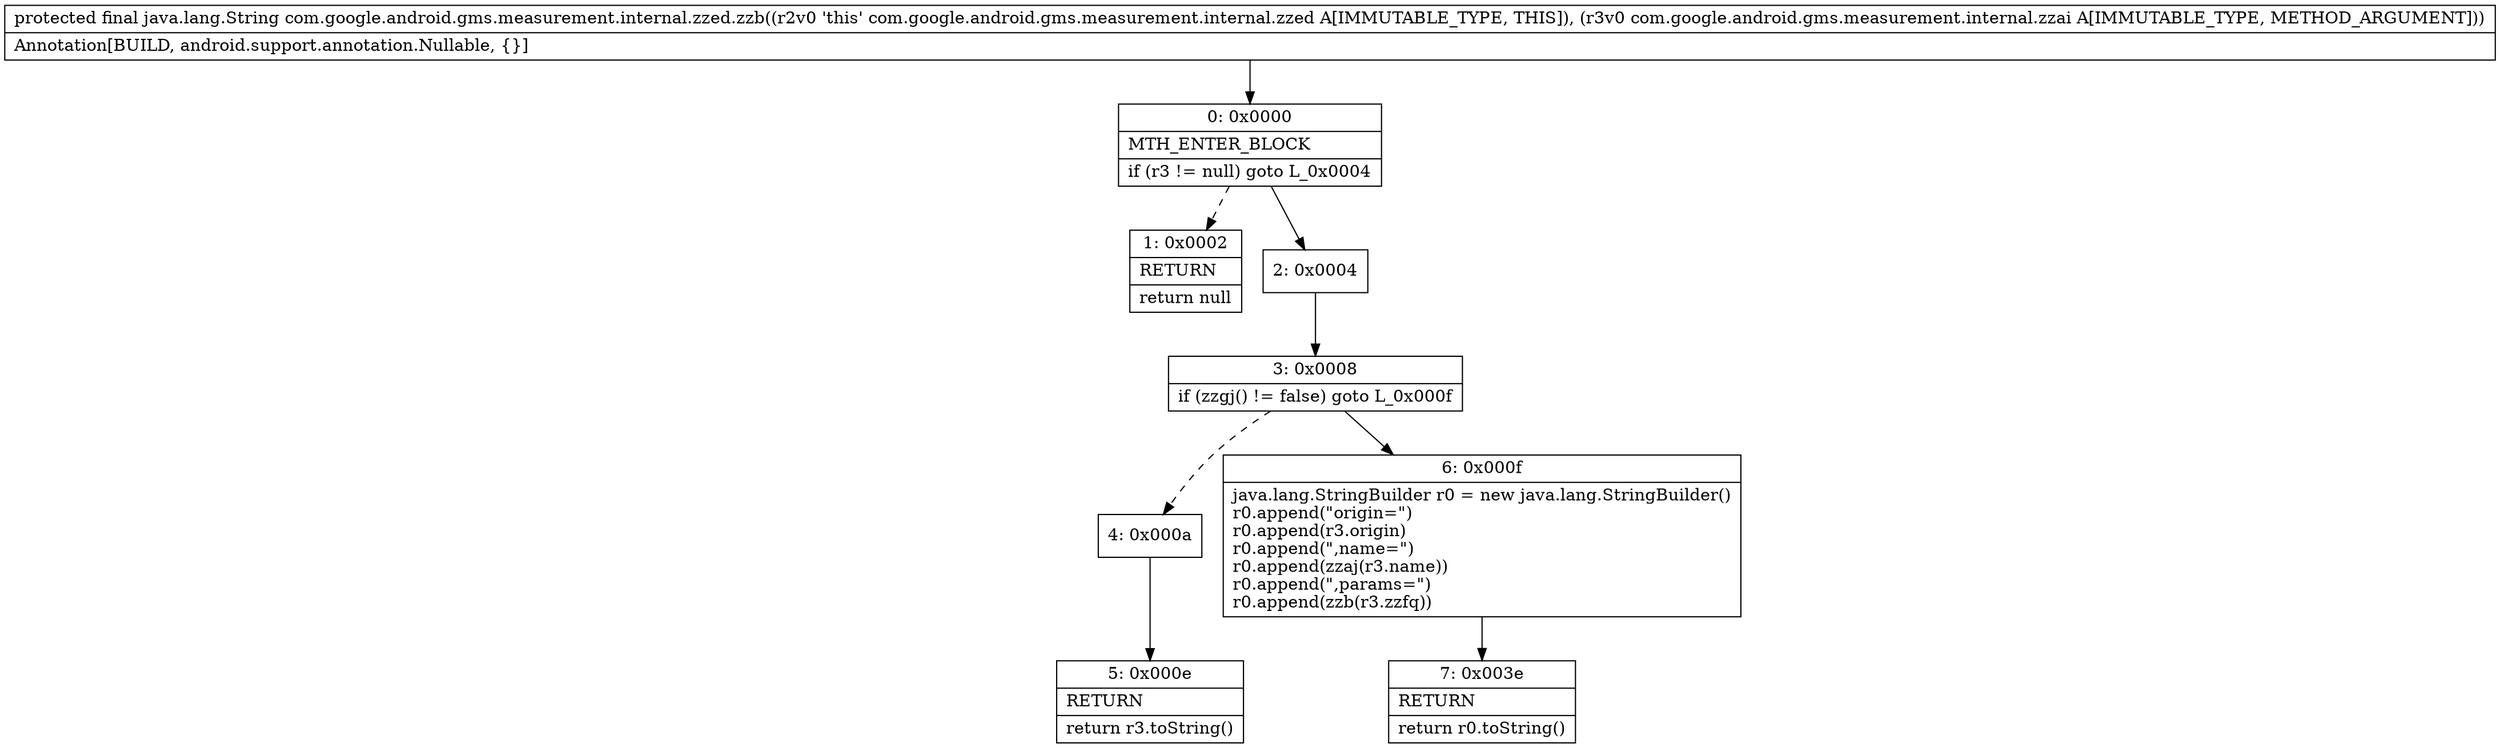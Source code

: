digraph "CFG forcom.google.android.gms.measurement.internal.zzed.zzb(Lcom\/google\/android\/gms\/measurement\/internal\/zzai;)Ljava\/lang\/String;" {
Node_0 [shape=record,label="{0\:\ 0x0000|MTH_ENTER_BLOCK\l|if (r3 != null) goto L_0x0004\l}"];
Node_1 [shape=record,label="{1\:\ 0x0002|RETURN\l|return null\l}"];
Node_2 [shape=record,label="{2\:\ 0x0004}"];
Node_3 [shape=record,label="{3\:\ 0x0008|if (zzgj() != false) goto L_0x000f\l}"];
Node_4 [shape=record,label="{4\:\ 0x000a}"];
Node_5 [shape=record,label="{5\:\ 0x000e|RETURN\l|return r3.toString()\l}"];
Node_6 [shape=record,label="{6\:\ 0x000f|java.lang.StringBuilder r0 = new java.lang.StringBuilder()\lr0.append(\"origin=\")\lr0.append(r3.origin)\lr0.append(\",name=\")\lr0.append(zzaj(r3.name))\lr0.append(\",params=\")\lr0.append(zzb(r3.zzfq))\l}"];
Node_7 [shape=record,label="{7\:\ 0x003e|RETURN\l|return r0.toString()\l}"];
MethodNode[shape=record,label="{protected final java.lang.String com.google.android.gms.measurement.internal.zzed.zzb((r2v0 'this' com.google.android.gms.measurement.internal.zzed A[IMMUTABLE_TYPE, THIS]), (r3v0 com.google.android.gms.measurement.internal.zzai A[IMMUTABLE_TYPE, METHOD_ARGUMENT]))  | Annotation[BUILD, android.support.annotation.Nullable, \{\}]\l}"];
MethodNode -> Node_0;
Node_0 -> Node_1[style=dashed];
Node_0 -> Node_2;
Node_2 -> Node_3;
Node_3 -> Node_4[style=dashed];
Node_3 -> Node_6;
Node_4 -> Node_5;
Node_6 -> Node_7;
}

